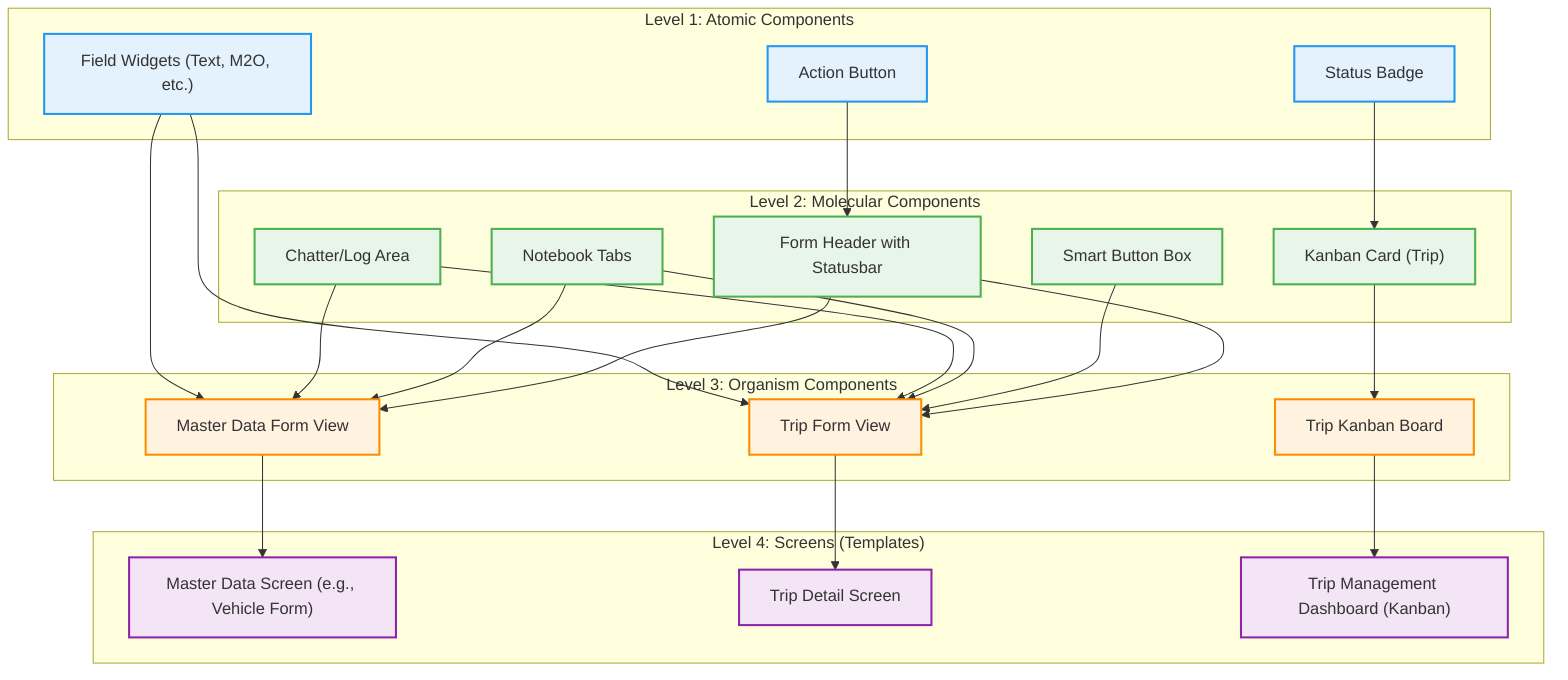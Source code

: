graph TD
    subgraph "Level 1: Atomic Components"
        direction LR
        A1["Action Button"]
        A2["Field Widgets (Text, M2O, etc.)"]
        A3["Status Badge"]
    end

    subgraph "Level 2: Molecular Components"
        direction LR
        M1["Form Header with Statusbar"]
        M2["Kanban Card (Trip)"]
        M3["Smart Button Box"]
        M4["Notebook Tabs"]
        M5["Chatter/Log Area"]
    end

    subgraph "Level 3: Organism Components"
        direction LR
        O1["Master Data Form View"]
        O2["Trip Form View"]
        O3["Trip Kanban Board"]
    end

    subgraph "Level 4: Screens (Templates)"
        direction LR
        S1["Master Data Screen (e.g., Vehicle Form)"]
        S2["Trip Detail Screen"]
        S3["Trip Management Dashboard (Kanban)"]
    end

    %% --- Relationships ---

    %% Atoms to Molecules
    A1 --> M1
    A3 --> M2

    %% Molecules to Organisms
    M1 --> O1
    M4 --> O1
    M5 --> O1
    A2 --> O1

    M1 --> O2
    M3 --> O2
    M4 --> O2
    M5 --> O2
    A2 --> O2

    M2 --> O3

    %% Organisms to Screens
    O1 --> S1
    O2 --> S2
    O3 --> S3

    %% Styling
    classDef atom fill:#e3f2fd,stroke:#2196f3,stroke-width:2px;
    classDef molecule fill:#e8f5e9,stroke:#4caf50,stroke-width:2px;
    classDef organism fill:#fff3e0,stroke:#fb8c00,stroke-width:2px;
    classDef screen fill:#f3e5f5,stroke:#8e24aa,stroke-width:2px;

    class A1,A2,A3 atom;
    class M1,M2,M3,M4,M5 molecule;
    class O1,O2,O3 organism;
    class S1,S2,S3 screen;